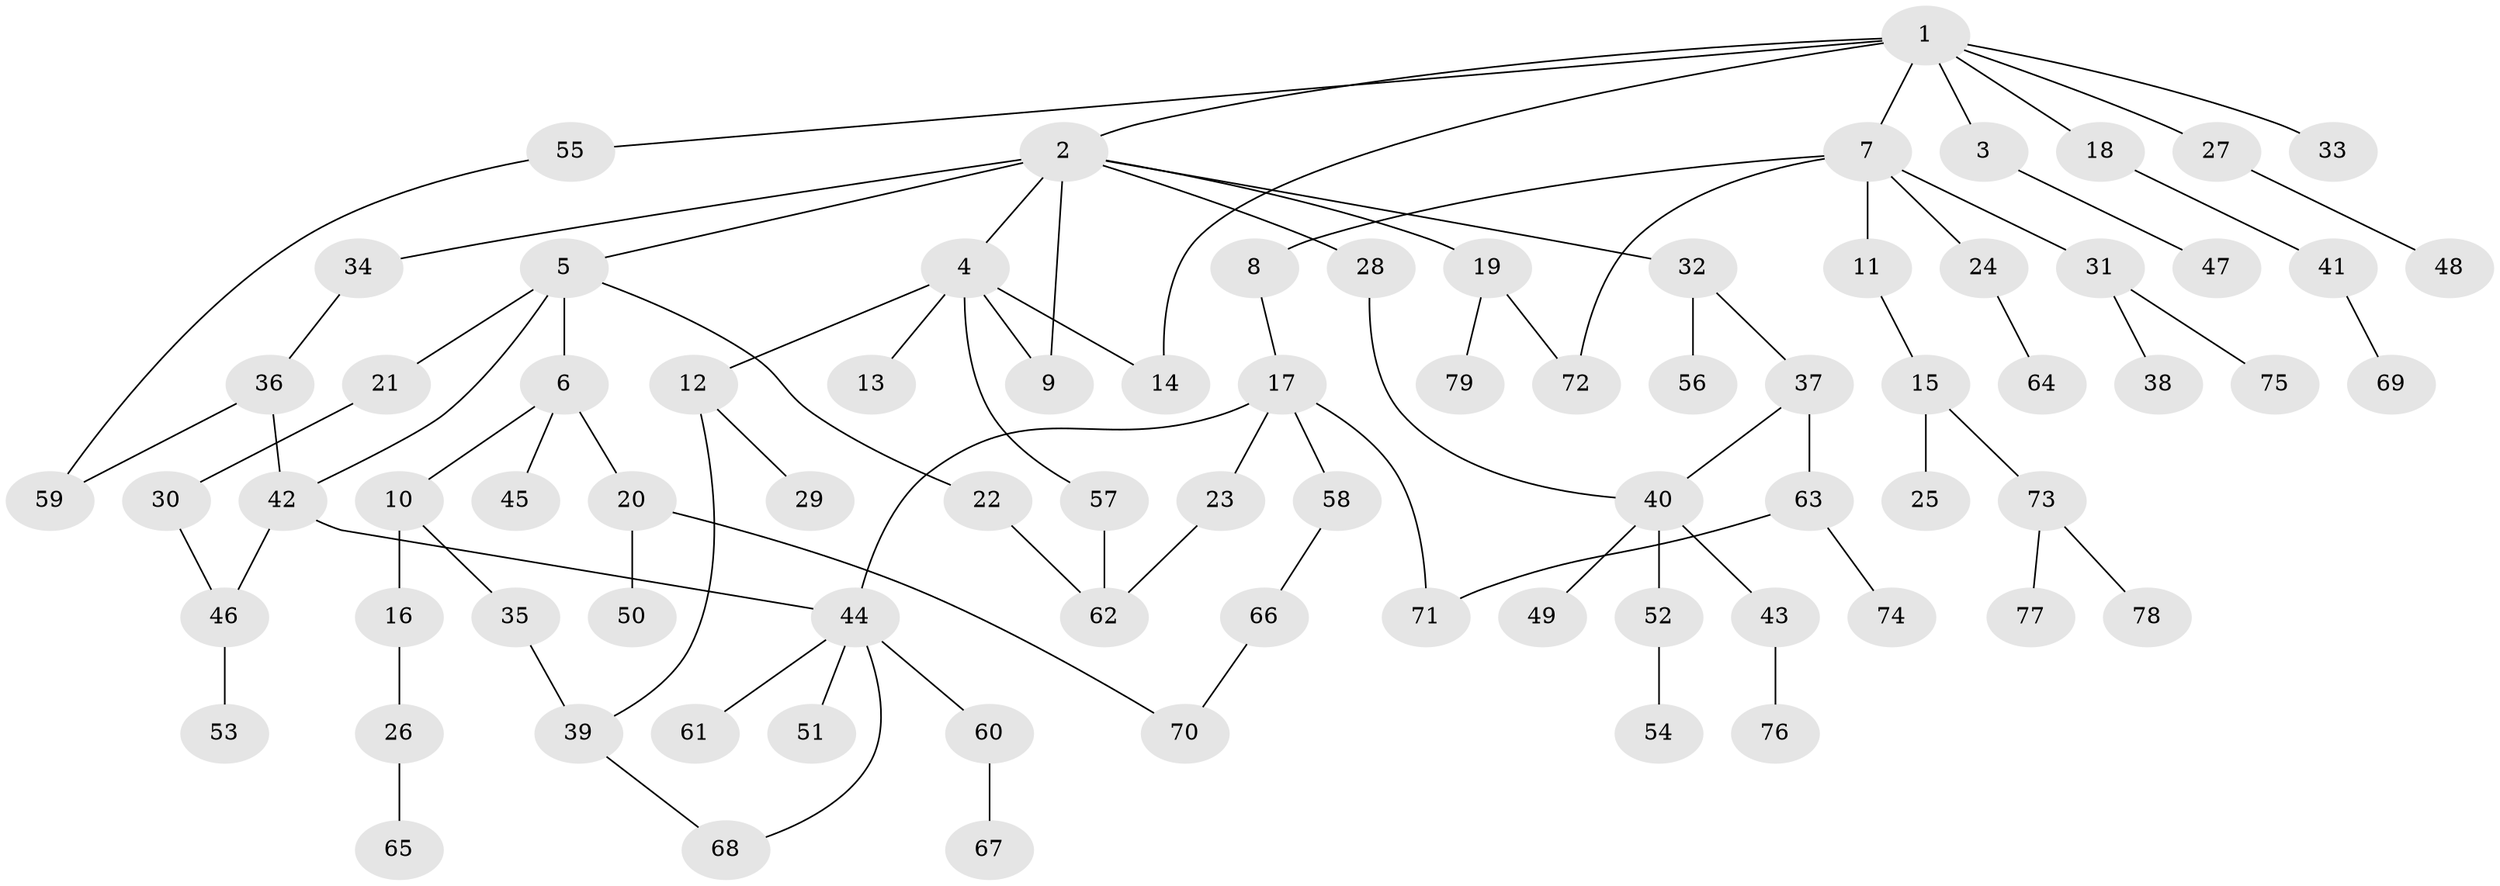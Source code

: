 // coarse degree distribution, {8: 0.01818181818181818, 9: 0.01818181818181818, 1: 0.34545454545454546, 6: 0.07272727272727272, 5: 0.07272727272727272, 2: 0.4, 3: 0.07272727272727272}
// Generated by graph-tools (version 1.1) at 2025/51/02/27/25 19:51:39]
// undirected, 79 vertices, 92 edges
graph export_dot {
graph [start="1"]
  node [color=gray90,style=filled];
  1;
  2;
  3;
  4;
  5;
  6;
  7;
  8;
  9;
  10;
  11;
  12;
  13;
  14;
  15;
  16;
  17;
  18;
  19;
  20;
  21;
  22;
  23;
  24;
  25;
  26;
  27;
  28;
  29;
  30;
  31;
  32;
  33;
  34;
  35;
  36;
  37;
  38;
  39;
  40;
  41;
  42;
  43;
  44;
  45;
  46;
  47;
  48;
  49;
  50;
  51;
  52;
  53;
  54;
  55;
  56;
  57;
  58;
  59;
  60;
  61;
  62;
  63;
  64;
  65;
  66;
  67;
  68;
  69;
  70;
  71;
  72;
  73;
  74;
  75;
  76;
  77;
  78;
  79;
  1 -- 2;
  1 -- 3;
  1 -- 7;
  1 -- 14;
  1 -- 18;
  1 -- 27;
  1 -- 33;
  1 -- 55;
  2 -- 4;
  2 -- 5;
  2 -- 9;
  2 -- 19;
  2 -- 28;
  2 -- 32;
  2 -- 34;
  3 -- 47;
  4 -- 12;
  4 -- 13;
  4 -- 57;
  4 -- 9;
  4 -- 14;
  5 -- 6;
  5 -- 21;
  5 -- 22;
  5 -- 42;
  6 -- 10;
  6 -- 20;
  6 -- 45;
  7 -- 8;
  7 -- 11;
  7 -- 24;
  7 -- 31;
  7 -- 72;
  8 -- 17;
  10 -- 16;
  10 -- 35;
  11 -- 15;
  12 -- 29;
  12 -- 39;
  15 -- 25;
  15 -- 73;
  16 -- 26;
  17 -- 23;
  17 -- 44;
  17 -- 58;
  17 -- 71;
  18 -- 41;
  19 -- 72;
  19 -- 79;
  20 -- 50;
  20 -- 70;
  21 -- 30;
  22 -- 62;
  23 -- 62;
  24 -- 64;
  26 -- 65;
  27 -- 48;
  28 -- 40;
  30 -- 46;
  31 -- 38;
  31 -- 75;
  32 -- 37;
  32 -- 56;
  34 -- 36;
  35 -- 39;
  36 -- 59;
  36 -- 42;
  37 -- 40;
  37 -- 63;
  39 -- 68;
  40 -- 43;
  40 -- 49;
  40 -- 52;
  41 -- 69;
  42 -- 44;
  42 -- 46;
  43 -- 76;
  44 -- 51;
  44 -- 60;
  44 -- 61;
  44 -- 68;
  46 -- 53;
  52 -- 54;
  55 -- 59;
  57 -- 62;
  58 -- 66;
  60 -- 67;
  63 -- 71;
  63 -- 74;
  66 -- 70;
  73 -- 77;
  73 -- 78;
}
